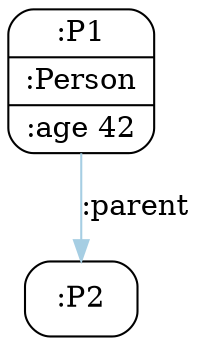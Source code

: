 digraph {
  edge [colorscheme="paired12"]

 ":P1" [shape=Mrecord label="{:P1|:Person|:age 42}"] 
 ":P2" [shape=Mrecord label="{:P2}"] 

  ":P1" -> ":P2" [color="1", label=":parent"]
}
